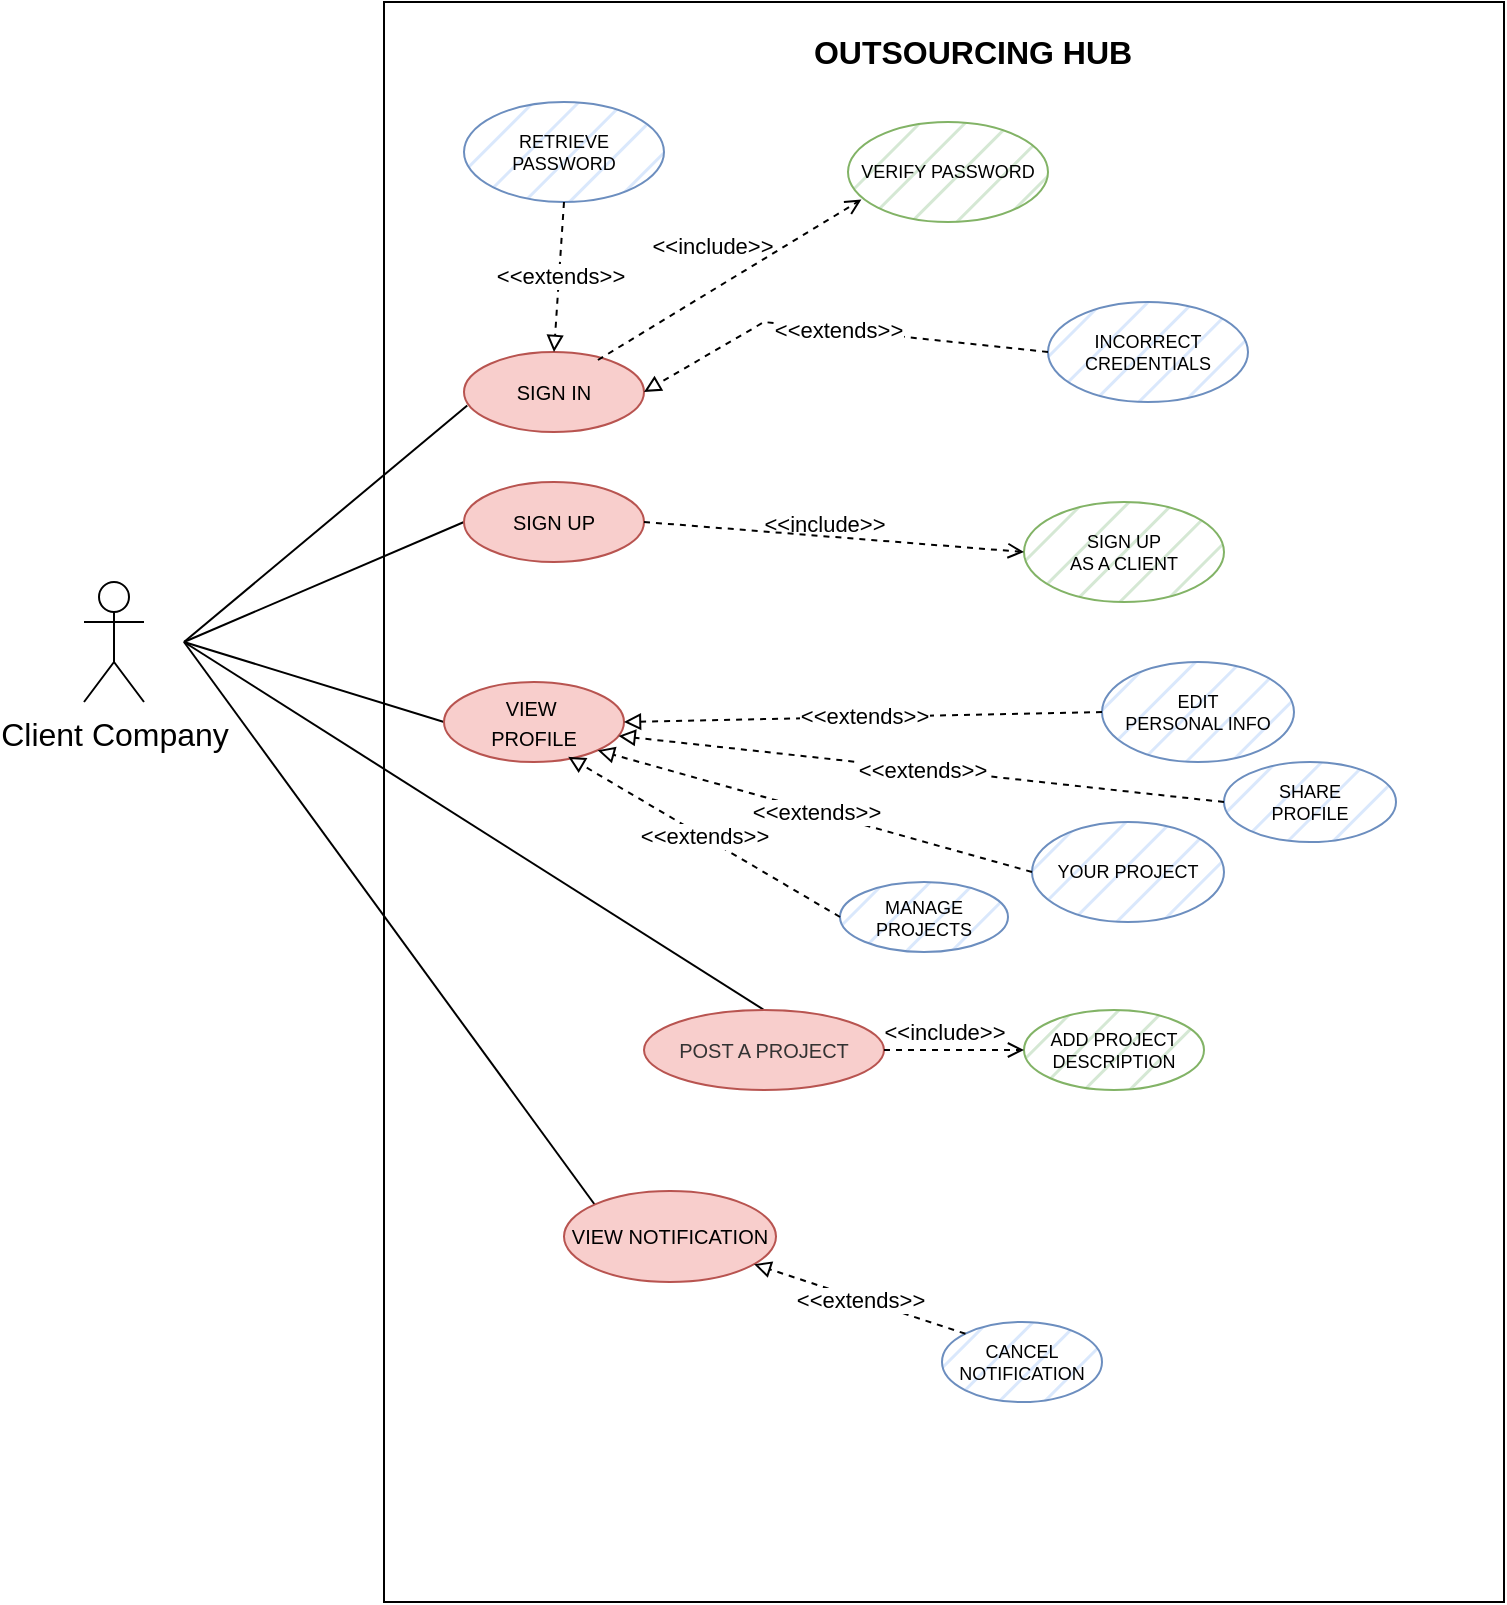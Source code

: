 <mxfile version="21.0.6" type="github">
  <diagram name="Pagina-1" id="2gnQn5dsZddcRE8RK6tl">
    <mxGraphModel dx="2074" dy="720" grid="1" gridSize="10" guides="1" tooltips="1" connect="1" arrows="1" fold="1" page="1" pageScale="1" pageWidth="827" pageHeight="1169" math="0" shadow="0">
      <root>
        <mxCell id="0" />
        <mxCell id="1" parent="0" />
        <mxCell id="HYb9EO3i7QYgC3tbqvvC-1" value="" style="rounded=0;whiteSpace=wrap;html=1;" parent="1" vertex="1">
          <mxGeometry x="120" y="40" width="560" height="800" as="geometry" />
        </mxCell>
        <mxCell id="HYb9EO3i7QYgC3tbqvvC-2" value="&lt;b&gt;&lt;font style=&quot;font-size: 16px;&quot;&gt;OUTSOURCING HUB&lt;/font&gt;&lt;/b&gt;" style="text;html=1;align=center;verticalAlign=middle;resizable=0;points=[];autosize=1;strokeColor=none;fillColor=none;" parent="1" vertex="1">
          <mxGeometry x="324" y="50" width="180" height="30" as="geometry" />
        </mxCell>
        <mxCell id="tnNtf27b05TNXS0torjV-16" style="edgeStyle=none;rounded=0;orthogonalLoop=1;jettySize=auto;html=1;entryX=0.018;entryY=0.668;entryDx=0;entryDy=0;startArrow=none;startFill=0;strokeColor=default;endArrow=none;endFill=0;strokeWidth=1;entryPerimeter=0;" parent="1" target="tnNtf27b05TNXS0torjV-5" edge="1">
          <mxGeometry relative="1" as="geometry">
            <mxPoint x="20" y="360" as="sourcePoint" />
          </mxGeometry>
        </mxCell>
        <mxCell id="tnNtf27b05TNXS0torjV-20" style="edgeStyle=none;rounded=0;orthogonalLoop=1;jettySize=auto;html=1;entryX=0;entryY=0.5;entryDx=0;entryDy=0;strokeColor=default;strokeWidth=1;startArrow=none;startFill=0;endArrow=none;endFill=0;" parent="1" target="tnNtf27b05TNXS0torjV-19" edge="1">
          <mxGeometry relative="1" as="geometry">
            <mxPoint x="20" y="360" as="sourcePoint" />
          </mxGeometry>
        </mxCell>
        <mxCell id="tnNtf27b05TNXS0torjV-27" style="edgeStyle=none;rounded=0;orthogonalLoop=1;jettySize=auto;html=1;entryX=0;entryY=0.5;entryDx=0;entryDy=0;strokeColor=default;strokeWidth=1;fontSize=10;startArrow=none;startFill=0;endArrow=none;endFill=0;" parent="1" target="tnNtf27b05TNXS0torjV-22" edge="1">
          <mxGeometry relative="1" as="geometry">
            <mxPoint x="20" y="360" as="sourcePoint" />
          </mxGeometry>
        </mxCell>
        <mxCell id="HYb9EO3i7QYgC3tbqvvC-3" value="Client Company" style="shape=umlActor;verticalLabelPosition=bottom;verticalAlign=top;html=1;outlineConnect=0;fontSize=16;" parent="1" vertex="1">
          <mxGeometry x="-30" y="330" width="30" height="60" as="geometry" />
        </mxCell>
        <mxCell id="tnNtf27b05TNXS0torjV-5" value="&lt;font style=&quot;font-size: 10px;&quot;&gt;SIGN IN&lt;/font&gt;" style="ellipse;whiteSpace=wrap;html=1;fillColor=#f8cecc;strokeColor=#b85450;" parent="1" vertex="1">
          <mxGeometry x="160" y="215" width="90" height="40" as="geometry" />
        </mxCell>
        <mxCell id="tnNtf27b05TNXS0torjV-7" value="&lt;font style=&quot;font-size: 9px;&quot;&gt;INCORRECT&lt;br style=&quot;font-size: 9px;&quot;&gt;CREDENTIALS&lt;/font&gt;" style="ellipse;whiteSpace=wrap;html=1;fillColor=#dae8fc;strokeColor=#6c8ebf;fontSize=9;strokeWidth=1;fillStyle=hatch;" parent="1" vertex="1">
          <mxGeometry x="452" y="190" width="100" height="50" as="geometry" />
        </mxCell>
        <mxCell id="tnNtf27b05TNXS0torjV-14" value="&amp;lt;&amp;lt;extends&amp;gt;&amp;gt;" style="endArrow=block;endFill=0;html=1;rounded=0;dashed=1;exitX=0;exitY=0.5;exitDx=0;exitDy=0;entryX=1;entryY=0.5;entryDx=0;entryDy=0;" parent="1" source="tnNtf27b05TNXS0torjV-7" target="tnNtf27b05TNXS0torjV-5" edge="1">
          <mxGeometry x="-0.005" width="160" relative="1" as="geometry">
            <mxPoint x="320" y="270" as="sourcePoint" />
            <mxPoint x="480" y="270" as="targetPoint" />
            <Array as="points">
              <mxPoint x="310" y="200" />
            </Array>
            <mxPoint as="offset" />
          </mxGeometry>
        </mxCell>
        <mxCell id="tnNtf27b05TNXS0torjV-19" value="&lt;font style=&quot;font-size: 10px;&quot;&gt;SIGN UP&lt;/font&gt;" style="ellipse;whiteSpace=wrap;html=1;fillColor=#f8cecc;strokeColor=#b85450;" parent="1" vertex="1">
          <mxGeometry x="160" y="280" width="90" height="40" as="geometry" />
        </mxCell>
        <mxCell id="tnNtf27b05TNXS0torjV-22" value="&lt;font style=&quot;font-size: 10px;&quot;&gt;VIEW&amp;nbsp;&lt;br&gt;PROFILE&lt;/font&gt;" style="ellipse;whiteSpace=wrap;html=1;fillColor=#f8cecc;strokeColor=#b85450;" parent="1" vertex="1">
          <mxGeometry x="150" y="380" width="90" height="40" as="geometry" />
        </mxCell>
        <mxCell id="tnNtf27b05TNXS0torjV-23" value="&lt;font style=&quot;font-size: 9px;&quot;&gt;EDIT&lt;br style=&quot;font-size: 9px;&quot;&gt;PERSONAL INFO&lt;br style=&quot;font-size: 9px;&quot;&gt;&lt;/font&gt;" style="ellipse;whiteSpace=wrap;html=1;fillColor=#dae8fc;strokeColor=#6c8ebf;fontSize=9;strokeWidth=1;fillStyle=hatch;" parent="1" vertex="1">
          <mxGeometry x="479" y="370" width="96" height="50" as="geometry" />
        </mxCell>
        <mxCell id="tnNtf27b05TNXS0torjV-28" value="&lt;font style=&quot;font-size: 9px;&quot;&gt;RETRIEVE&lt;br style=&quot;font-size: 9px;&quot;&gt;PASSWORD&lt;/font&gt;" style="ellipse;whiteSpace=wrap;html=1;fillColor=#dae8fc;strokeColor=#6c8ebf;fontSize=9;strokeWidth=1;fillStyle=hatch;" parent="1" vertex="1">
          <mxGeometry x="160" y="90" width="100" height="50" as="geometry" />
        </mxCell>
        <mxCell id="tnNtf27b05TNXS0torjV-29" value="&amp;lt;&amp;lt;extends&amp;gt;&amp;gt;" style="endArrow=block;endFill=0;html=1;rounded=0;dashed=1;exitX=0.5;exitY=1;exitDx=0;exitDy=0;entryX=0.5;entryY=0;entryDx=0;entryDy=0;" parent="1" source="tnNtf27b05TNXS0torjV-28" target="tnNtf27b05TNXS0torjV-5" edge="1">
          <mxGeometry x="-0.009" width="160" relative="1" as="geometry">
            <mxPoint x="190" y="230" as="sourcePoint" />
            <mxPoint x="120" y="195" as="targetPoint" />
            <Array as="points" />
            <mxPoint as="offset" />
          </mxGeometry>
        </mxCell>
        <mxCell id="tnNtf27b05TNXS0torjV-34" value="&amp;lt;&amp;lt;extends&amp;gt;&amp;gt;" style="endArrow=block;endFill=0;html=1;rounded=0;dashed=1;exitX=0;exitY=0.5;exitDx=0;exitDy=0;entryX=1;entryY=0.5;entryDx=0;entryDy=0;" parent="1" source="tnNtf27b05TNXS0torjV-23" target="tnNtf27b05TNXS0torjV-22" edge="1">
          <mxGeometry x="-0.001" width="160" relative="1" as="geometry">
            <mxPoint x="350.0" y="185" as="sourcePoint" />
            <mxPoint x="260" y="245" as="targetPoint" />
            <Array as="points" />
            <mxPoint as="offset" />
          </mxGeometry>
        </mxCell>
        <mxCell id="pXMp4Kn1TM848HMNzgxB-1" value="&amp;lt;&amp;lt;include&amp;gt;&amp;gt;" style="html=1;verticalAlign=bottom;labelBackgroundColor=none;endArrow=open;endFill=0;dashed=1;rounded=0;exitX=0.744;exitY=0.1;exitDx=0;exitDy=0;exitPerimeter=0;entryX=0.067;entryY=0.776;entryDx=0;entryDy=0;entryPerimeter=0;" parent="1" source="tnNtf27b05TNXS0torjV-5" target="pXMp4Kn1TM848HMNzgxB-2" edge="1">
          <mxGeometry x="-0.033" y="11" width="160" relative="1" as="geometry">
            <mxPoint x="288" y="140" as="sourcePoint" />
            <mxPoint x="450" y="130" as="targetPoint" />
            <mxPoint x="-1" as="offset" />
          </mxGeometry>
        </mxCell>
        <mxCell id="pXMp4Kn1TM848HMNzgxB-2" value="&lt;font style=&quot;font-size: 9px;&quot;&gt;VERIFY PASSWORD&lt;/font&gt;" style="ellipse;whiteSpace=wrap;html=1;fillColor=#d5e8d4;strokeColor=#82b366;fontSize=9;strokeWidth=1;fillStyle=hatch;" parent="1" vertex="1">
          <mxGeometry x="352" y="100" width="100" height="50" as="geometry" />
        </mxCell>
        <mxCell id="pXMp4Kn1TM848HMNzgxB-14" style="edgeStyle=none;rounded=0;orthogonalLoop=1;jettySize=auto;html=1;strokeColor=default;strokeWidth=1;fontSize=10;startArrow=none;startFill=0;endArrow=none;endFill=0;exitX=0.5;exitY=0;exitDx=0;exitDy=0;" parent="1" source="UH18t5QK1VoQTErADP8N-2" edge="1">
          <mxGeometry relative="1" as="geometry">
            <mxPoint x="20" y="360" as="targetPoint" />
            <mxPoint x="193.18" y="625.858" as="sourcePoint" />
          </mxGeometry>
        </mxCell>
        <mxCell id="1_dE9CeZX_-XwsKLI6GI-5" value="&lt;font style=&quot;font-size: 9px;&quot;&gt;SIGN UP&lt;br&gt;AS A CLIENT&lt;br&gt;&lt;/font&gt;" style="ellipse;whiteSpace=wrap;html=1;fillColor=#d5e8d4;strokeColor=#82b366;fontSize=9;strokeWidth=1;fillStyle=hatch;" parent="1" vertex="1">
          <mxGeometry x="440" y="290" width="100" height="50" as="geometry" />
        </mxCell>
        <mxCell id="1_dE9CeZX_-XwsKLI6GI-6" value="&amp;lt;&amp;lt;include&amp;gt;&amp;gt;" style="html=1;verticalAlign=bottom;labelBackgroundColor=none;endArrow=open;endFill=0;dashed=1;rounded=0;exitX=1;exitY=0.5;exitDx=0;exitDy=0;entryX=0;entryY=0.5;entryDx=0;entryDy=0;" parent="1" source="tnNtf27b05TNXS0torjV-19" target="1_dE9CeZX_-XwsKLI6GI-5" edge="1">
          <mxGeometry x="-0.05" y="-3" width="160" relative="1" as="geometry">
            <mxPoint x="236.96" y="229" as="sourcePoint" />
            <mxPoint x="368.7" y="148.8" as="targetPoint" />
            <mxPoint as="offset" />
          </mxGeometry>
        </mxCell>
        <mxCell id="UH18t5QK1VoQTErADP8N-2" value="&lt;font size=&quot;1&quot; color=&quot;#333333&quot;&gt;POST A PROJECT&lt;br&gt;&lt;/font&gt;" style="ellipse;whiteSpace=wrap;html=1;fillColor=#f8cecc;strokeColor=#b85450;" parent="1" vertex="1">
          <mxGeometry x="250" y="544" width="120" height="40" as="geometry" />
        </mxCell>
        <mxCell id="_zcZhMx8JkVPg5F3RV6Y-3" value="&lt;font style=&quot;font-size: 9px;&quot;&gt;MANAGE PROJECTS&lt;br style=&quot;font-size: 9px;&quot;&gt;&lt;/font&gt;" style="ellipse;whiteSpace=wrap;html=1;fillColor=#dae8fc;strokeColor=#6c8ebf;fontSize=9;strokeWidth=1;fillStyle=hatch;" parent="1" vertex="1">
          <mxGeometry x="348" y="480" width="84" height="35" as="geometry" />
        </mxCell>
        <mxCell id="_zcZhMx8JkVPg5F3RV6Y-4" value="&amp;lt;&amp;lt;extends&amp;gt;&amp;gt;" style="endArrow=block;endFill=0;html=1;rounded=0;dashed=1;exitX=0;exitY=0.5;exitDx=0;exitDy=0;entryX=0.69;entryY=0.935;entryDx=0;entryDy=0;entryPerimeter=0;" parent="1" source="_zcZhMx8JkVPg5F3RV6Y-3" target="tnNtf27b05TNXS0torjV-22" edge="1">
          <mxGeometry x="-0.001" width="160" relative="1" as="geometry">
            <mxPoint x="489" y="555" as="sourcePoint" />
            <mxPoint x="385" y="550" as="targetPoint" />
            <Array as="points" />
            <mxPoint as="offset" />
          </mxGeometry>
        </mxCell>
        <mxCell id="_zcZhMx8JkVPg5F3RV6Y-5" value="&lt;font style=&quot;font-size: 9px;&quot;&gt;YOUR PROJECT&lt;br style=&quot;font-size: 9px;&quot;&gt;&lt;/font&gt;" style="ellipse;whiteSpace=wrap;html=1;fillColor=#dae8fc;strokeColor=#6c8ebf;fontSize=9;strokeWidth=1;fillStyle=hatch;" parent="1" vertex="1">
          <mxGeometry x="444" y="450" width="96" height="50" as="geometry" />
        </mxCell>
        <mxCell id="_zcZhMx8JkVPg5F3RV6Y-6" value="&amp;lt;&amp;lt;extends&amp;gt;&amp;gt;" style="endArrow=block;endFill=0;html=1;rounded=0;dashed=1;exitX=0;exitY=0.5;exitDx=0;exitDy=0;entryX=1;entryY=1;entryDx=0;entryDy=0;" parent="1" source="_zcZhMx8JkVPg5F3RV6Y-5" target="tnNtf27b05TNXS0torjV-22" edge="1">
          <mxGeometry x="-0.001" width="160" relative="1" as="geometry">
            <mxPoint x="354" y="415" as="sourcePoint" />
            <mxPoint x="250" y="410" as="targetPoint" />
            <Array as="points" />
            <mxPoint as="offset" />
          </mxGeometry>
        </mxCell>
        <mxCell id="_zcZhMx8JkVPg5F3RV6Y-10" style="rounded=0;orthogonalLoop=1;jettySize=auto;html=1;exitX=0;exitY=0;exitDx=0;exitDy=0;endArrow=none;endFill=0;" parent="1" source="_zcZhMx8JkVPg5F3RV6Y-7" edge="1">
          <mxGeometry relative="1" as="geometry">
            <mxPoint x="20" y="360" as="targetPoint" />
          </mxGeometry>
        </mxCell>
        <mxCell id="_zcZhMx8JkVPg5F3RV6Y-7" value="&lt;font size=&quot;1&quot;&gt;VIEW NOTIFICATION&lt;/font&gt;" style="ellipse;whiteSpace=wrap;html=1;fillColor=#f8cecc;strokeColor=#b85450;" parent="1" vertex="1">
          <mxGeometry x="210" y="634.5" width="106" height="45.5" as="geometry" />
        </mxCell>
        <mxCell id="_zcZhMx8JkVPg5F3RV6Y-8" value="CANCEL&lt;br&gt;NOTIFICATION" style="ellipse;whiteSpace=wrap;html=1;fillColor=#dae8fc;strokeColor=#6c8ebf;fontSize=9;strokeWidth=1;fillStyle=hatch;" parent="1" vertex="1">
          <mxGeometry x="399" y="700" width="80" height="40" as="geometry" />
        </mxCell>
        <mxCell id="_zcZhMx8JkVPg5F3RV6Y-9" value="&amp;lt;&amp;lt;extends&amp;gt;&amp;gt;" style="endArrow=block;endFill=0;html=1;rounded=0;dashed=1;exitX=0;exitY=0;exitDx=0;exitDy=0;" parent="1" source="_zcZhMx8JkVPg5F3RV6Y-8" target="_zcZhMx8JkVPg5F3RV6Y-7" edge="1">
          <mxGeometry x="-0.009" width="160" relative="1" as="geometry">
            <mxPoint x="489.5" y="647.25" as="sourcePoint" />
            <mxPoint x="270" y="700" as="targetPoint" />
            <Array as="points" />
            <mxPoint as="offset" />
          </mxGeometry>
        </mxCell>
        <mxCell id="_zcZhMx8JkVPg5F3RV6Y-11" value="&lt;font style=&quot;font-size: 9px;&quot;&gt;SHARE&lt;br&gt;PROFILE&lt;br style=&quot;font-size: 9px;&quot;&gt;&lt;/font&gt;" style="ellipse;whiteSpace=wrap;html=1;fillColor=#dae8fc;strokeColor=#6c8ebf;fontSize=9;strokeWidth=1;fillStyle=hatch;" parent="1" vertex="1">
          <mxGeometry x="540" y="420" width="86" height="40" as="geometry" />
        </mxCell>
        <mxCell id="_zcZhMx8JkVPg5F3RV6Y-12" value="&amp;lt;&amp;lt;extends&amp;gt;&amp;gt;" style="endArrow=block;endFill=0;html=1;rounded=0;dashed=1;exitX=0;exitY=0.5;exitDx=0;exitDy=0;entryX=0.97;entryY=0.674;entryDx=0;entryDy=0;entryPerimeter=0;" parent="1" source="_zcZhMx8JkVPg5F3RV6Y-11" target="tnNtf27b05TNXS0torjV-22" edge="1">
          <mxGeometry x="-0.001" width="160" relative="1" as="geometry">
            <mxPoint x="489" y="405" as="sourcePoint" />
            <mxPoint x="250" y="410" as="targetPoint" />
            <Array as="points" />
            <mxPoint as="offset" />
          </mxGeometry>
        </mxCell>
        <mxCell id="_zcZhMx8JkVPg5F3RV6Y-13" value="&lt;font style=&quot;font-size: 9px;&quot;&gt;ADD PROJECT&lt;br&gt;DESCRIPTION&lt;br style=&quot;font-size: 9px;&quot;&gt;&lt;/font&gt;" style="ellipse;whiteSpace=wrap;html=1;fillColor=#d5e8d4;strokeColor=#82b366;fontSize=9;strokeWidth=1;fillStyle=hatch;" parent="1" vertex="1">
          <mxGeometry x="440" y="544" width="90" height="40" as="geometry" />
        </mxCell>
        <mxCell id="_zcZhMx8JkVPg5F3RV6Y-14" value="&amp;lt;&amp;lt;include&amp;gt;&amp;gt;" style="html=1;verticalAlign=bottom;labelBackgroundColor=none;endArrow=open;endFill=0;dashed=1;rounded=0;exitX=1;exitY=0.5;exitDx=0;exitDy=0;entryX=0;entryY=0.5;entryDx=0;entryDy=0;" parent="1" target="_zcZhMx8JkVPg5F3RV6Y-13" edge="1">
          <mxGeometry x="-0.143" width="160" relative="1" as="geometry">
            <mxPoint x="370" y="564" as="sourcePoint" />
            <mxPoint x="380" y="214" as="targetPoint" />
            <mxPoint as="offset" />
          </mxGeometry>
        </mxCell>
      </root>
    </mxGraphModel>
  </diagram>
</mxfile>
